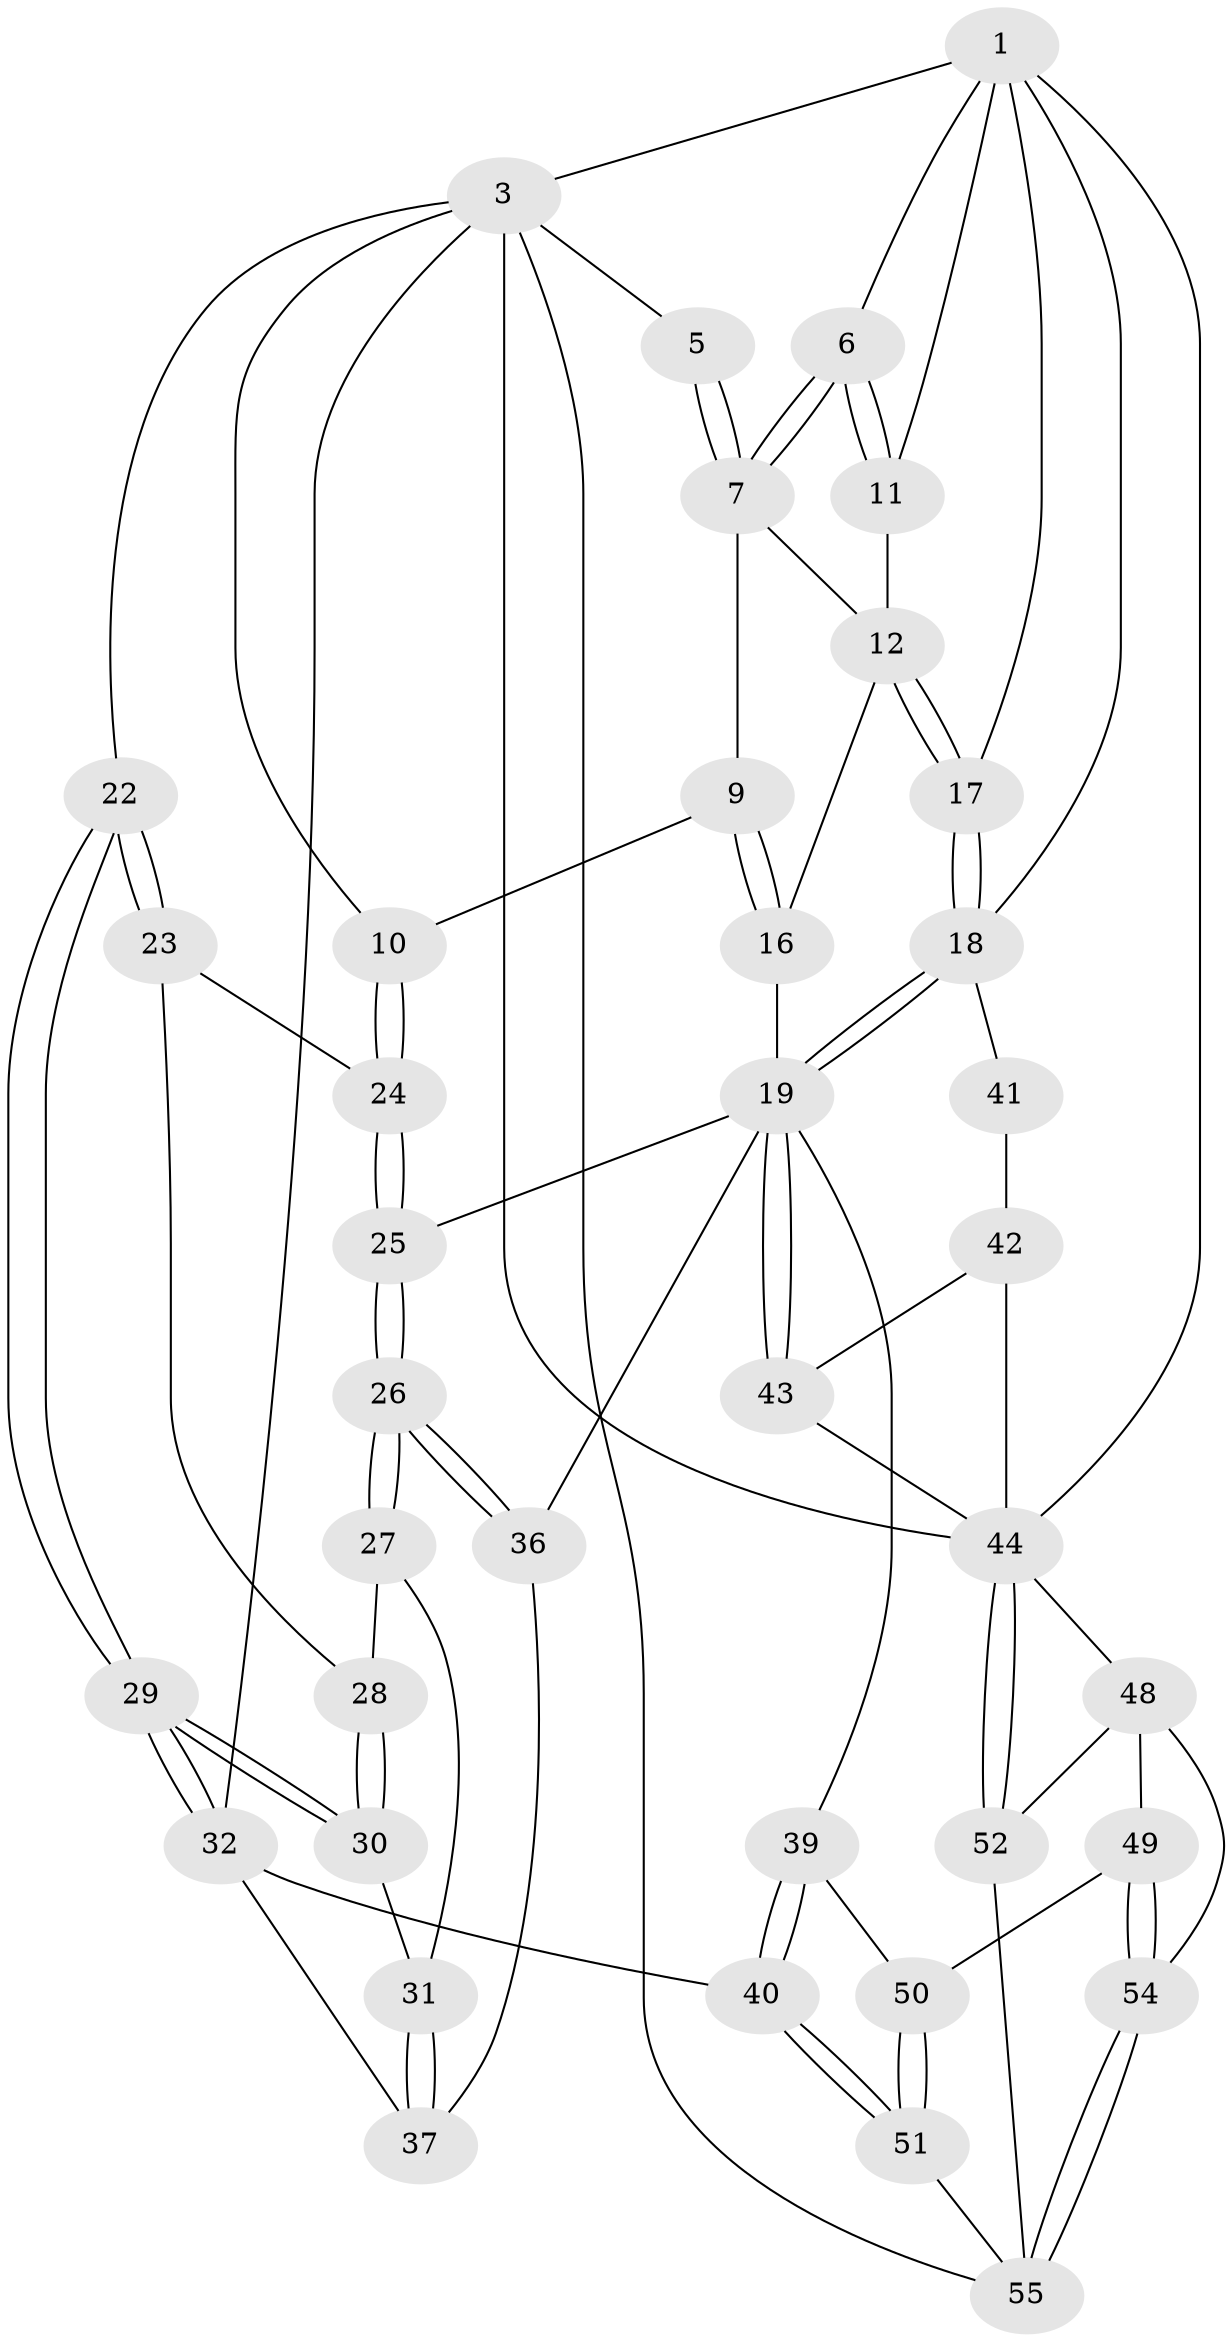 // original degree distribution, {3: 0.03571428571428571, 6: 0.21428571428571427, 5: 0.5, 4: 0.25}
// Generated by graph-tools (version 1.1) at 2025/21/03/04/25 18:21:25]
// undirected, 39 vertices, 92 edges
graph export_dot {
graph [start="1"]
  node [color=gray90,style=filled];
  1 [pos="+0.8304704399377751+0",super="+2"];
  3 [pos="+0+0",super="+33+4"];
  5 [pos="+0.44121219657072996+0"];
  6 [pos="+0.7924419264721069+0.12947856315556716"];
  7 [pos="+0.5541835411960835+0.03667444090145719",super="+8"];
  9 [pos="+0.5204825079959723+0.23744441203068145"];
  10 [pos="+0.3840977459259641+0.25978287489924845"];
  11 [pos="+0.8018074445529193+0.14466886415150493"];
  12 [pos="+0.7787622780893341+0.19210664979245326",super="+13"];
  16 [pos="+0.6003359574796743+0.35093607465114207"];
  17 [pos="+0.8118037767171243+0.3964839605443528"];
  18 [pos="+0.8017612604989698+0.4263756437908491",super="+34"];
  19 [pos="+0.6961389693340447+0.5374704561623981",super="+20"];
  22 [pos="+0+0"];
  23 [pos="+0.3407348596802651+0.25798962934859576"];
  24 [pos="+0.383138107544962+0.2607662953892452"];
  25 [pos="+0.3965788161433108+0.36643880991773947"];
  26 [pos="+0.33021035231016505+0.4950052707473977"];
  27 [pos="+0.2712251849997916+0.41818423111775965"];
  28 [pos="+0.22141638037656128+0.3446230452941588"];
  29 [pos="+0+0.18695570428263017"];
  30 [pos="+0+0.2571304135212615"];
  31 [pos="+0.0731910855195118+0.4412676569151551"];
  32 [pos="+0+0.828828370967251",super="+38"];
  36 [pos="+0.33029996187413724+0.5616431303041496"];
  37 [pos="+0.13465533792431653+0.5362234388097452"];
  39 [pos="+0.3852272039926606+0.6427484772272084"];
  40 [pos="+0.19626333011049132+0.7961510933906139"];
  41 [pos="+1+0.5503969723447838"];
  42 [pos="+0.8001185421951625+0.5767746907781012",super="+46"];
  43 [pos="+0.7035796929420013+0.5485934168918231"];
  44 [pos="+1+1",super="+45"];
  48 [pos="+0.7227549605033451+0.7819738297953773",super="+53"];
  49 [pos="+0.47468034527504316+0.8041225452111294"];
  50 [pos="+0.44933732606846616+0.7823793870842977"];
  51 [pos="+0.27864013734543724+1"];
  52 [pos="+0.6550844400433069+1"];
  54 [pos="+0.4846001174611633+0.8270724002008527"];
  55 [pos="+0.4542454507480666+1",super="+56"];
  1 -- 6;
  1 -- 3;
  1 -- 17;
  1 -- 11;
  1 -- 44;
  1 -- 18;
  3 -- 22;
  3 -- 32;
  3 -- 44;
  3 -- 55;
  3 -- 10;
  3 -- 5;
  5 -- 7;
  5 -- 7;
  6 -- 7;
  6 -- 7;
  6 -- 11;
  6 -- 11;
  7 -- 9;
  7 -- 12;
  9 -- 10;
  9 -- 16;
  9 -- 16;
  10 -- 24;
  10 -- 24;
  11 -- 12;
  12 -- 17;
  12 -- 17;
  12 -- 16;
  16 -- 19;
  17 -- 18;
  17 -- 18;
  18 -- 19;
  18 -- 19;
  18 -- 41;
  19 -- 43;
  19 -- 43;
  19 -- 36;
  19 -- 39;
  19 -- 25;
  22 -- 23;
  22 -- 23;
  22 -- 29;
  22 -- 29;
  23 -- 24;
  23 -- 28;
  24 -- 25;
  24 -- 25;
  25 -- 26;
  25 -- 26;
  26 -- 27;
  26 -- 27;
  26 -- 36;
  26 -- 36;
  27 -- 28;
  27 -- 31;
  28 -- 30;
  28 -- 30;
  29 -- 30;
  29 -- 30;
  29 -- 32;
  29 -- 32;
  30 -- 31;
  31 -- 37;
  31 -- 37;
  32 -- 40;
  32 -- 37;
  36 -- 37;
  39 -- 40;
  39 -- 40;
  39 -- 50;
  40 -- 51;
  40 -- 51;
  41 -- 42 [weight=2];
  42 -- 43;
  42 -- 44;
  43 -- 44;
  44 -- 52;
  44 -- 52;
  44 -- 48;
  48 -- 49;
  48 -- 52;
  48 -- 54;
  49 -- 50;
  49 -- 54;
  49 -- 54;
  50 -- 51;
  50 -- 51;
  51 -- 55;
  52 -- 55;
  54 -- 55;
  54 -- 55;
}

